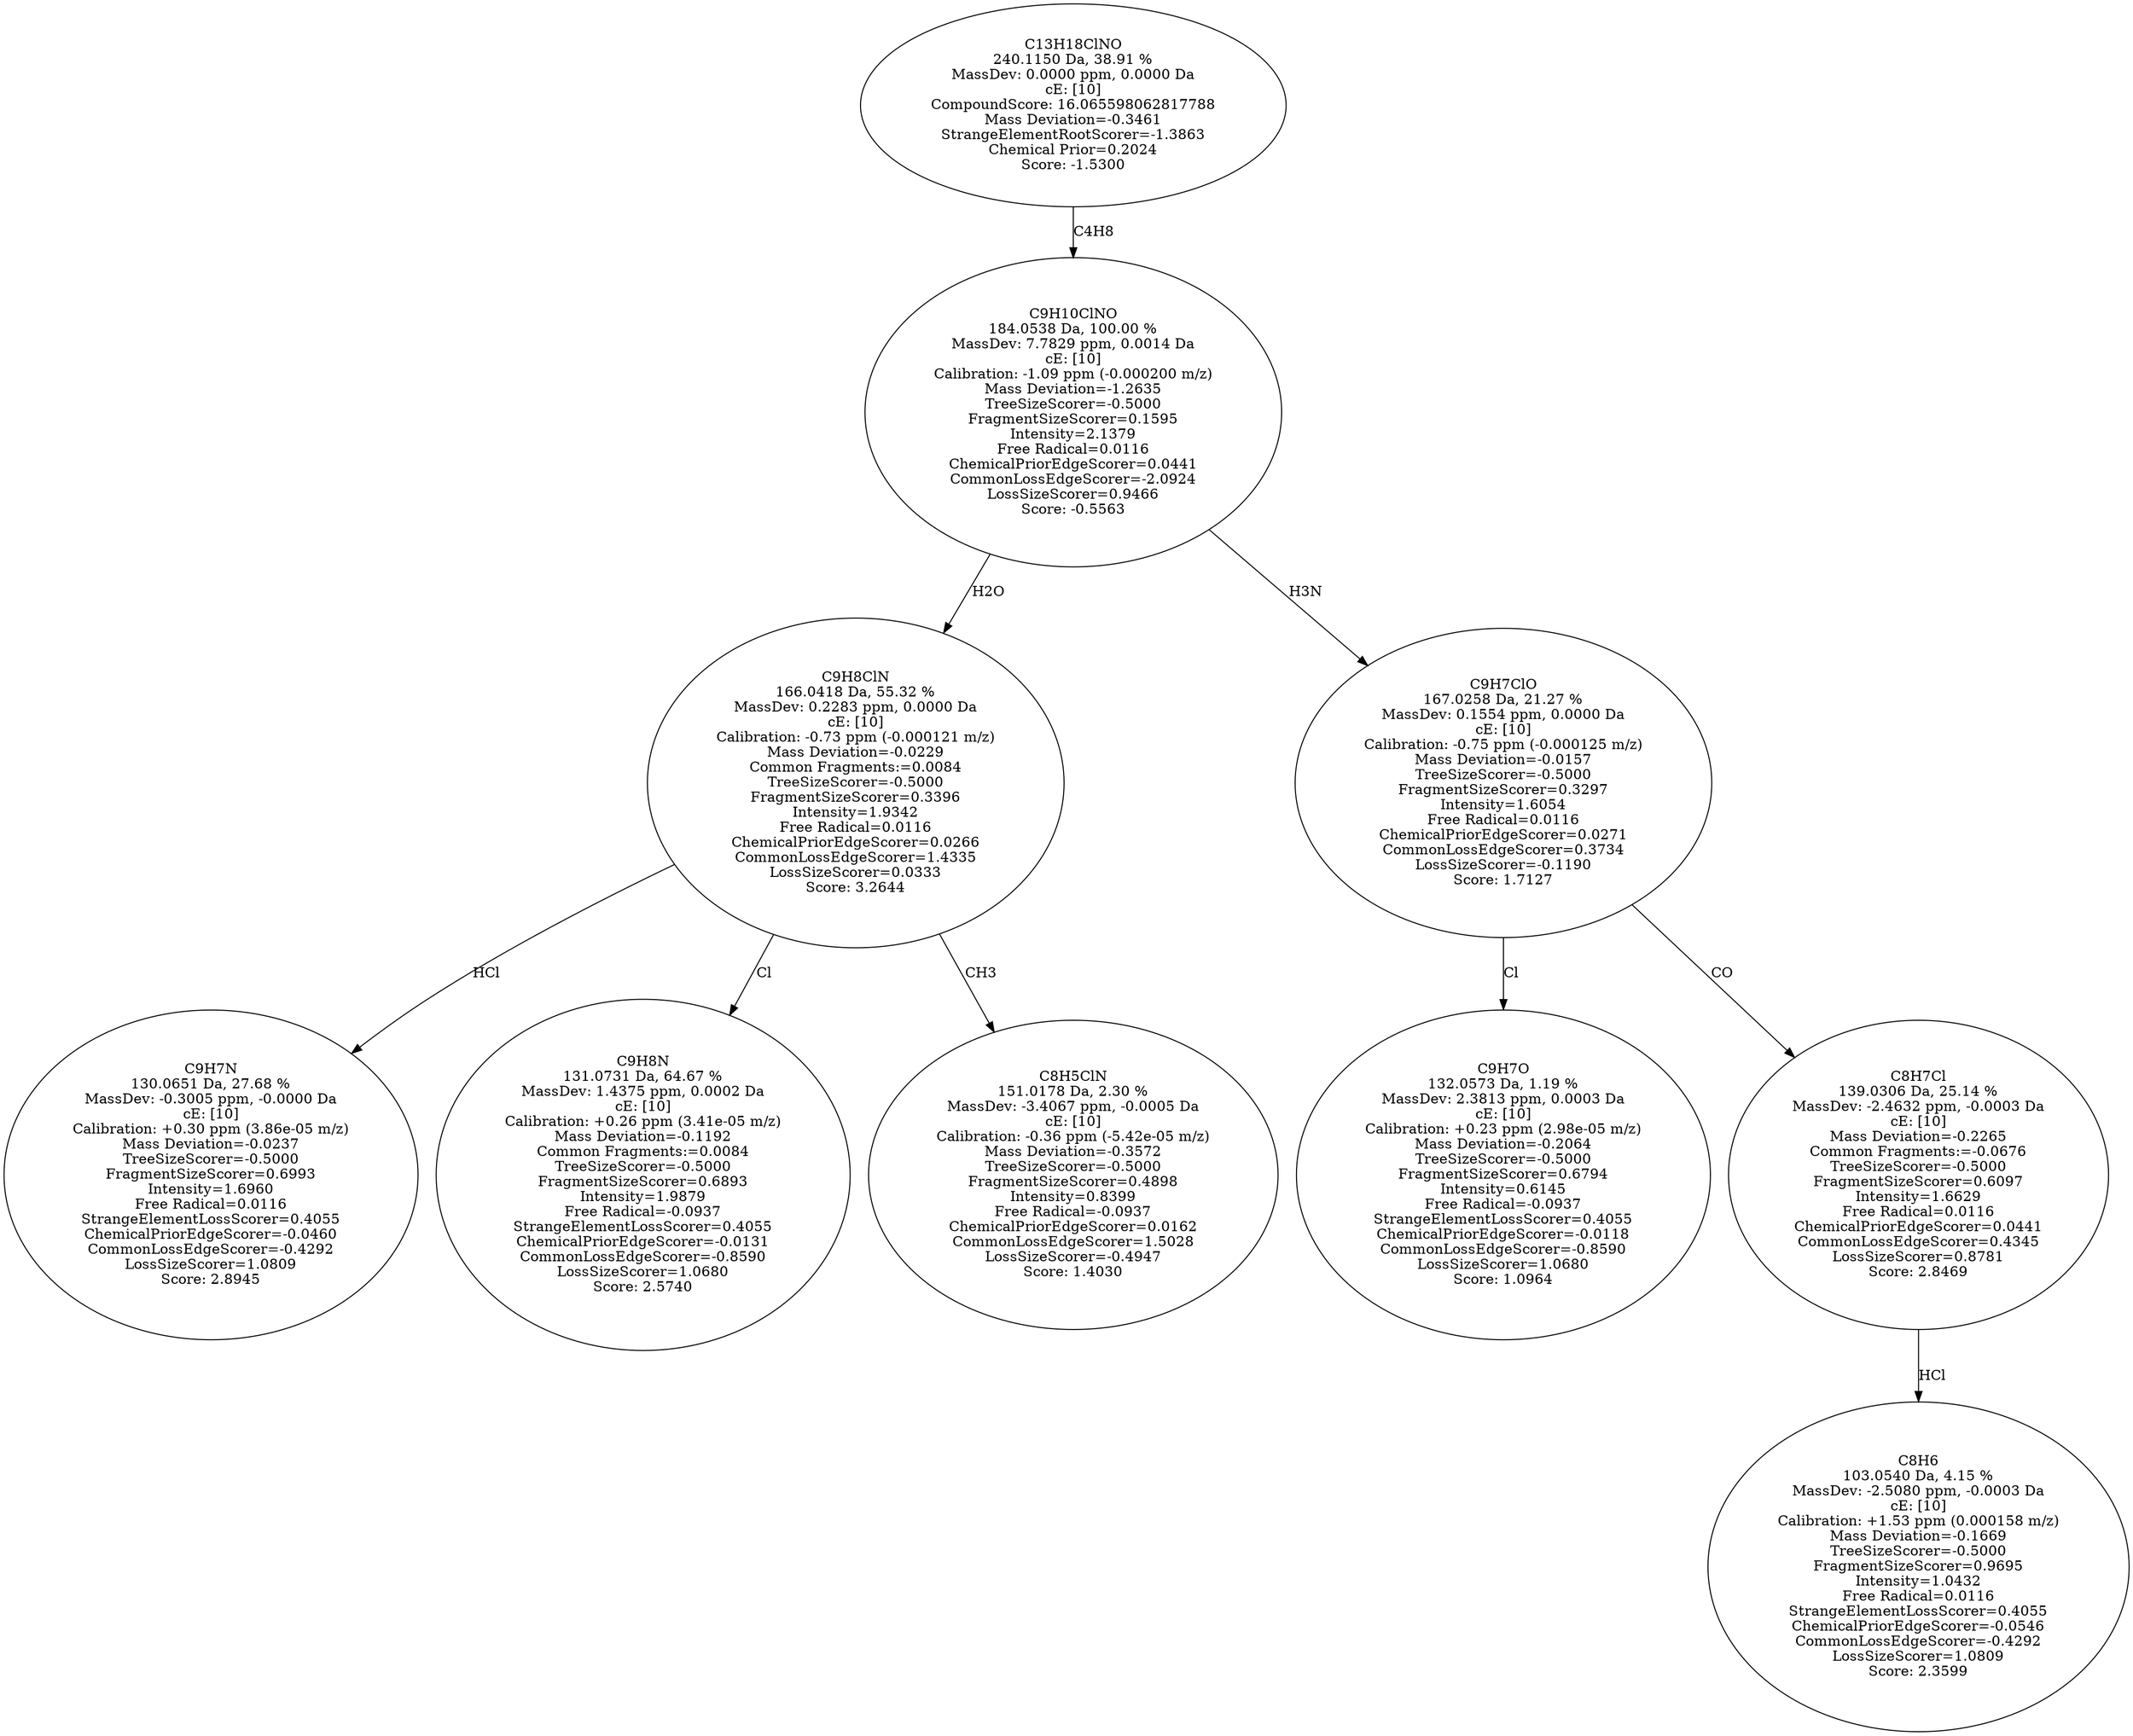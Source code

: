 strict digraph {
v1 [label="C9H7N\n130.0651 Da, 27.68 %\nMassDev: -0.3005 ppm, -0.0000 Da\ncE: [10]\nCalibration: +0.30 ppm (3.86e-05 m/z)\nMass Deviation=-0.0237\nTreeSizeScorer=-0.5000\nFragmentSizeScorer=0.6993\nIntensity=1.6960\nFree Radical=0.0116\nStrangeElementLossScorer=0.4055\nChemicalPriorEdgeScorer=-0.0460\nCommonLossEdgeScorer=-0.4292\nLossSizeScorer=1.0809\nScore: 2.8945"];
v2 [label="C9H8N\n131.0731 Da, 64.67 %\nMassDev: 1.4375 ppm, 0.0002 Da\ncE: [10]\nCalibration: +0.26 ppm (3.41e-05 m/z)\nMass Deviation=-0.1192\nCommon Fragments:=0.0084\nTreeSizeScorer=-0.5000\nFragmentSizeScorer=0.6893\nIntensity=1.9879\nFree Radical=-0.0937\nStrangeElementLossScorer=0.4055\nChemicalPriorEdgeScorer=-0.0131\nCommonLossEdgeScorer=-0.8590\nLossSizeScorer=1.0680\nScore: 2.5740"];
v3 [label="C8H5ClN\n151.0178 Da, 2.30 %\nMassDev: -3.4067 ppm, -0.0005 Da\ncE: [10]\nCalibration: -0.36 ppm (-5.42e-05 m/z)\nMass Deviation=-0.3572\nTreeSizeScorer=-0.5000\nFragmentSizeScorer=0.4898\nIntensity=0.8399\nFree Radical=-0.0937\nChemicalPriorEdgeScorer=0.0162\nCommonLossEdgeScorer=1.5028\nLossSizeScorer=-0.4947\nScore: 1.4030"];
v4 [label="C9H8ClN\n166.0418 Da, 55.32 %\nMassDev: 0.2283 ppm, 0.0000 Da\ncE: [10]\nCalibration: -0.73 ppm (-0.000121 m/z)\nMass Deviation=-0.0229\nCommon Fragments:=0.0084\nTreeSizeScorer=-0.5000\nFragmentSizeScorer=0.3396\nIntensity=1.9342\nFree Radical=0.0116\nChemicalPriorEdgeScorer=0.0266\nCommonLossEdgeScorer=1.4335\nLossSizeScorer=0.0333\nScore: 3.2644"];
v5 [label="C9H7O\n132.0573 Da, 1.19 %\nMassDev: 2.3813 ppm, 0.0003 Da\ncE: [10]\nCalibration: +0.23 ppm (2.98e-05 m/z)\nMass Deviation=-0.2064\nTreeSizeScorer=-0.5000\nFragmentSizeScorer=0.6794\nIntensity=0.6145\nFree Radical=-0.0937\nStrangeElementLossScorer=0.4055\nChemicalPriorEdgeScorer=-0.0118\nCommonLossEdgeScorer=-0.8590\nLossSizeScorer=1.0680\nScore: 1.0964"];
v6 [label="C8H6\n103.0540 Da, 4.15 %\nMassDev: -2.5080 ppm, -0.0003 Da\ncE: [10]\nCalibration: +1.53 ppm (0.000158 m/z)\nMass Deviation=-0.1669\nTreeSizeScorer=-0.5000\nFragmentSizeScorer=0.9695\nIntensity=1.0432\nFree Radical=0.0116\nStrangeElementLossScorer=0.4055\nChemicalPriorEdgeScorer=-0.0546\nCommonLossEdgeScorer=-0.4292\nLossSizeScorer=1.0809\nScore: 2.3599"];
v7 [label="C8H7Cl\n139.0306 Da, 25.14 %\nMassDev: -2.4632 ppm, -0.0003 Da\ncE: [10]\nMass Deviation=-0.2265\nCommon Fragments:=-0.0676\nTreeSizeScorer=-0.5000\nFragmentSizeScorer=0.6097\nIntensity=1.6629\nFree Radical=0.0116\nChemicalPriorEdgeScorer=0.0441\nCommonLossEdgeScorer=0.4345\nLossSizeScorer=0.8781\nScore: 2.8469"];
v8 [label="C9H7ClO\n167.0258 Da, 21.27 %\nMassDev: 0.1554 ppm, 0.0000 Da\ncE: [10]\nCalibration: -0.75 ppm (-0.000125 m/z)\nMass Deviation=-0.0157\nTreeSizeScorer=-0.5000\nFragmentSizeScorer=0.3297\nIntensity=1.6054\nFree Radical=0.0116\nChemicalPriorEdgeScorer=0.0271\nCommonLossEdgeScorer=0.3734\nLossSizeScorer=-0.1190\nScore: 1.7127"];
v9 [label="C9H10ClNO\n184.0538 Da, 100.00 %\nMassDev: 7.7829 ppm, 0.0014 Da\ncE: [10]\nCalibration: -1.09 ppm (-0.000200 m/z)\nMass Deviation=-1.2635\nTreeSizeScorer=-0.5000\nFragmentSizeScorer=0.1595\nIntensity=2.1379\nFree Radical=0.0116\nChemicalPriorEdgeScorer=0.0441\nCommonLossEdgeScorer=-2.0924\nLossSizeScorer=0.9466\nScore: -0.5563"];
v10 [label="C13H18ClNO\n240.1150 Da, 38.91 %\nMassDev: 0.0000 ppm, 0.0000 Da\ncE: [10]\nCompoundScore: 16.065598062817788\nMass Deviation=-0.3461\nStrangeElementRootScorer=-1.3863\nChemical Prior=0.2024\nScore: -1.5300"];
v4 -> v1 [label="HCl"];
v4 -> v2 [label="Cl"];
v4 -> v3 [label="CH3"];
v9 -> v4 [label="H2O"];
v8 -> v5 [label="Cl"];
v7 -> v6 [label="HCl"];
v8 -> v7 [label="CO"];
v9 -> v8 [label="H3N"];
v10 -> v9 [label="C4H8"];
}